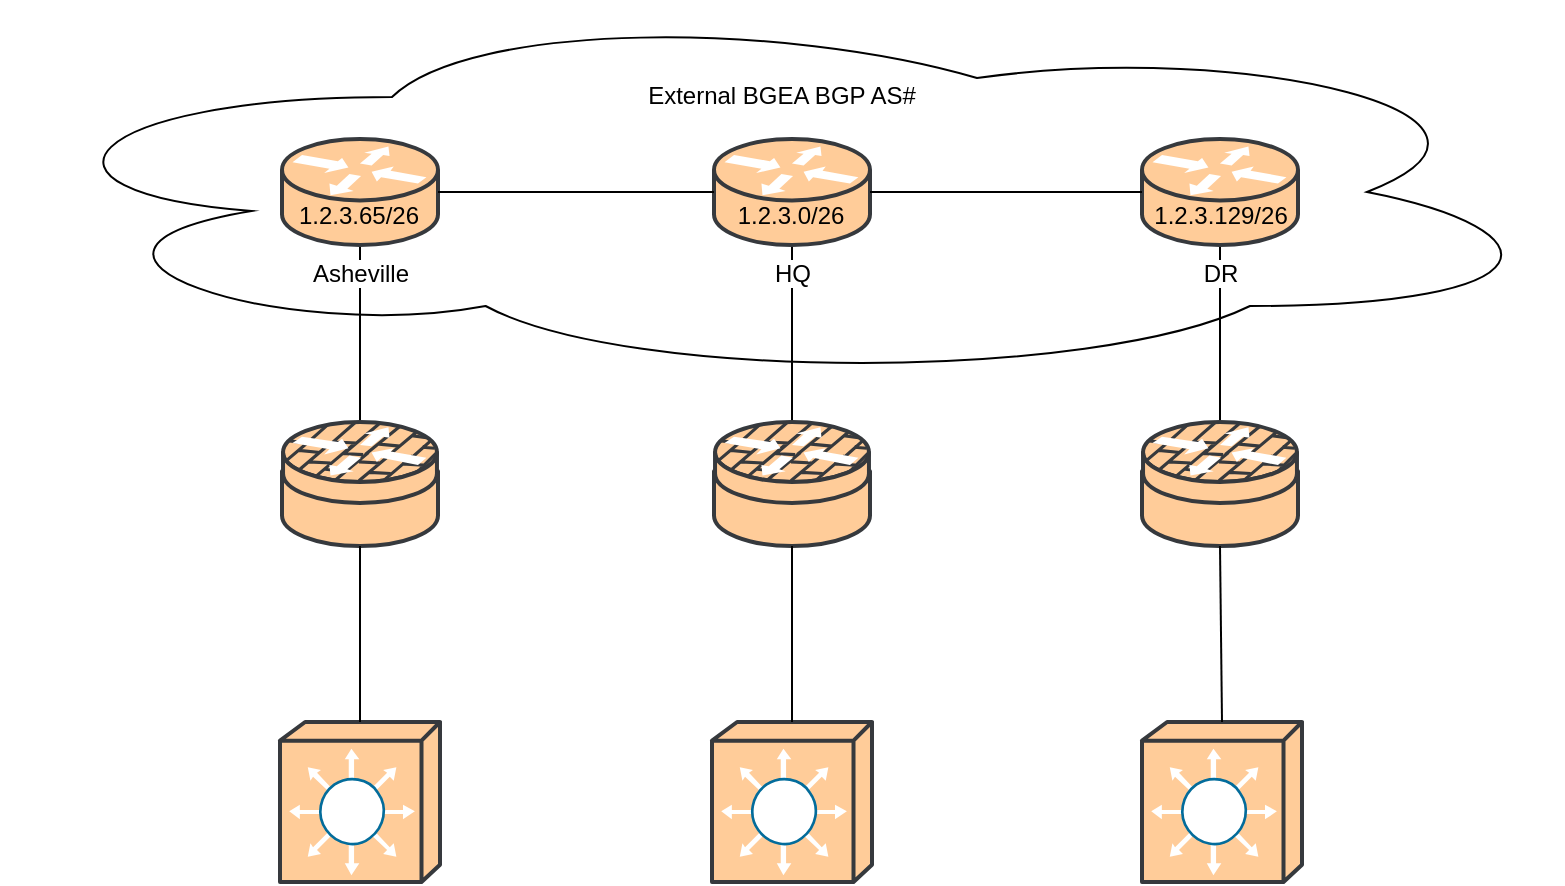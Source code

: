 <mxfile version="28.2.4">
  <diagram name="Page-1" id="4G7Jrc24bYsF_OHOj2GN">
    <mxGraphModel dx="910" dy="783" grid="1" gridSize="10" guides="1" tooltips="1" connect="1" arrows="1" fold="1" page="1" pageScale="1" pageWidth="850" pageHeight="1100" math="0" shadow="0">
      <root>
        <mxCell id="0" />
        <mxCell id="1" parent="0" />
        <mxCell id="uTEQr7bpH9WWDBuf_HfT-5" value="" style="ellipse;shape=cloud;whiteSpace=wrap;html=1;" parent="1" vertex="1">
          <mxGeometry x="35" y="190" width="780" height="190" as="geometry" />
        </mxCell>
        <mxCell id="uTEQr7bpH9WWDBuf_HfT-12" value="" style="endArrow=none;html=1;rounded=0;entryX=0.5;entryY=1;entryDx=0;entryDy=0;entryPerimeter=0;exitX=0.5;exitY=0;exitDx=0;exitDy=0;exitPerimeter=0;" parent="1" source="uTEQr7bpH9WWDBuf_HfT-15" target="uTEQr7bpH9WWDBuf_HfT-3" edge="1">
          <mxGeometry width="50" height="50" relative="1" as="geometry">
            <mxPoint x="644" y="400" as="sourcePoint" />
            <mxPoint x="643.5" y="311.5" as="targetPoint" />
          </mxGeometry>
        </mxCell>
        <mxCell id="uTEQr7bpH9WWDBuf_HfT-11" value="" style="endArrow=none;html=1;rounded=0;entryX=0.5;entryY=1;entryDx=0;entryDy=0;entryPerimeter=0;exitX=0.5;exitY=0;exitDx=0;exitDy=0;exitPerimeter=0;" parent="1" source="uTEQr7bpH9WWDBuf_HfT-13" target="uTEQr7bpH9WWDBuf_HfT-1" edge="1">
          <mxGeometry width="50" height="50" relative="1" as="geometry">
            <mxPoint x="214" y="400" as="sourcePoint" />
            <mxPoint x="213.5" y="380" as="targetPoint" />
          </mxGeometry>
        </mxCell>
        <mxCell id="uTEQr7bpH9WWDBuf_HfT-10" value="" style="endArrow=none;html=1;rounded=0;entryX=0.5;entryY=1;entryDx=0;entryDy=0;entryPerimeter=0;exitX=0.5;exitY=0;exitDx=0;exitDy=0;exitPerimeter=0;" parent="1" source="uTEQr7bpH9WWDBuf_HfT-14" target="uTEQr7bpH9WWDBuf_HfT-2" edge="1">
          <mxGeometry width="50" height="50" relative="1" as="geometry">
            <mxPoint x="430" y="400" as="sourcePoint" />
            <mxPoint x="460" y="250" as="targetPoint" />
          </mxGeometry>
        </mxCell>
        <mxCell id="uTEQr7bpH9WWDBuf_HfT-1" value="&lt;span style=&quot;background-color: light-dark(#ffffff, var(--ge-dark-color, #121212));&quot;&gt;Asheville&lt;/span&gt;" style="shape=mxgraph.cisco.routers.router;sketch=0;html=1;pointerEvents=1;dashed=0;fillColor=#ffcc99;strokeColor=#36393d;strokeWidth=2;verticalLabelPosition=bottom;verticalAlign=top;align=center;outlineConnect=0;" parent="1" vertex="1">
          <mxGeometry x="175" y="258.5" width="78" height="53" as="geometry" />
        </mxCell>
        <mxCell id="uTEQr7bpH9WWDBuf_HfT-2" value="&lt;span style=&quot;background-color: light-dark(#ffffff, var(--ge-dark-color, #121212));&quot;&gt;HQ&lt;/span&gt;" style="shape=mxgraph.cisco.routers.router;sketch=0;html=1;pointerEvents=1;dashed=0;fillColor=#ffcc99;strokeColor=#36393d;strokeWidth=2;verticalLabelPosition=bottom;verticalAlign=top;align=center;outlineConnect=0;" parent="1" vertex="1">
          <mxGeometry x="391" y="258.5" width="78" height="53" as="geometry" />
        </mxCell>
        <mxCell id="uTEQr7bpH9WWDBuf_HfT-3" value="&lt;span style=&quot;background-color: light-dark(#ffffff, var(--ge-dark-color, #121212));&quot;&gt;DR&lt;/span&gt;" style="shape=mxgraph.cisco.routers.router;sketch=0;html=1;pointerEvents=1;dashed=0;fillColor=#ffcc99;strokeColor=#36393d;strokeWidth=2;verticalLabelPosition=bottom;verticalAlign=top;align=center;outlineConnect=0;" parent="1" vertex="1">
          <mxGeometry x="605" y="258.5" width="78" height="53" as="geometry" />
        </mxCell>
        <mxCell id="uTEQr7bpH9WWDBuf_HfT-6" value="External BGEA BGP AS#&lt;div&gt;&lt;br&gt;&lt;/div&gt;" style="text;html=1;align=center;verticalAlign=middle;whiteSpace=wrap;rounded=0;" parent="1" vertex="1">
          <mxGeometry x="355" y="230" width="140" height="28.5" as="geometry" />
        </mxCell>
        <mxCell id="uTEQr7bpH9WWDBuf_HfT-8" style="edgeStyle=orthogonalEdgeStyle;rounded=0;orthogonalLoop=1;jettySize=auto;html=1;exitX=0;exitY=0.5;exitDx=0;exitDy=0;exitPerimeter=0;entryX=1;entryY=0.5;entryDx=0;entryDy=0;entryPerimeter=0;endArrow=none;endFill=0;" parent="1" source="uTEQr7bpH9WWDBuf_HfT-2" target="uTEQr7bpH9WWDBuf_HfT-1" edge="1">
          <mxGeometry relative="1" as="geometry" />
        </mxCell>
        <mxCell id="uTEQr7bpH9WWDBuf_HfT-9" style="edgeStyle=orthogonalEdgeStyle;rounded=0;orthogonalLoop=1;jettySize=auto;html=1;exitX=0;exitY=0.5;exitDx=0;exitDy=0;exitPerimeter=0;entryX=1;entryY=0.5;entryDx=0;entryDy=0;entryPerimeter=0;endArrow=none;endFill=0;" parent="1" source="uTEQr7bpH9WWDBuf_HfT-3" target="uTEQr7bpH9WWDBuf_HfT-2" edge="1">
          <mxGeometry relative="1" as="geometry">
            <mxPoint x="605" y="284.5" as="sourcePoint" />
            <mxPoint x="467" y="284.5" as="targetPoint" />
          </mxGeometry>
        </mxCell>
        <mxCell id="uTEQr7bpH9WWDBuf_HfT-13" value="" style="shape=mxgraph.cisco.security.router_firewall;sketch=0;html=1;pointerEvents=1;dashed=0;fillColor=#ffcc99;strokeColor=#36393d;strokeWidth=2;verticalLabelPosition=bottom;verticalAlign=top;align=center;outlineConnect=0;" parent="1" vertex="1">
          <mxGeometry x="175.0" y="400" width="78" height="62" as="geometry" />
        </mxCell>
        <mxCell id="uTEQr7bpH9WWDBuf_HfT-14" value="" style="shape=mxgraph.cisco.security.router_firewall;sketch=0;html=1;pointerEvents=1;dashed=0;fillColor=#ffcc99;strokeColor=#36393d;strokeWidth=2;verticalLabelPosition=bottom;verticalAlign=top;align=center;outlineConnect=0;" parent="1" vertex="1">
          <mxGeometry x="391" y="400" width="78" height="62" as="geometry" />
        </mxCell>
        <mxCell id="uTEQr7bpH9WWDBuf_HfT-15" value="" style="shape=mxgraph.cisco.security.router_firewall;sketch=0;html=1;pointerEvents=1;dashed=0;fillColor=#ffcc99;strokeColor=#36393d;strokeWidth=2;verticalLabelPosition=bottom;verticalAlign=top;align=center;outlineConnect=0;" parent="1" vertex="1">
          <mxGeometry x="605" y="400" width="78" height="62" as="geometry" />
        </mxCell>
        <mxCell id="uTEQr7bpH9WWDBuf_HfT-16" value="1.2.3.0/26" style="text;html=1;align=center;verticalAlign=middle;resizable=0;points=[];autosize=1;strokeColor=none;fillColor=none;fontColor=light-dark(#000000,#000000);" parent="1" vertex="1">
          <mxGeometry x="389" y="281.5" width="80" height="30" as="geometry" />
        </mxCell>
        <mxCell id="uTEQr7bpH9WWDBuf_HfT-18" value="1.2.3.129/26" style="text;html=1;align=center;verticalAlign=middle;resizable=0;points=[];autosize=1;strokeColor=none;fillColor=none;fontColor=light-dark(#000000,#000000);" parent="1" vertex="1">
          <mxGeometry x="599" y="281.5" width="90" height="30" as="geometry" />
        </mxCell>
        <mxCell id="uTEQr7bpH9WWDBuf_HfT-19" value="1.2.3.65/26" style="text;html=1;align=center;verticalAlign=middle;resizable=0;points=[];autosize=1;strokeColor=none;fillColor=none;fontColor=light-dark(#000000,#000000);" parent="1" vertex="1">
          <mxGeometry x="173" y="281.5" width="80" height="30" as="geometry" />
        </mxCell>
        <mxCell id="uTEQr7bpH9WWDBuf_HfT-20" value="" style="shape=mxgraph.cisco.switches.layer_3_switch;sketch=0;html=1;pointerEvents=1;dashed=0;fillColor=#ffcc99;strokeColor=#36393d;strokeWidth=2;verticalLabelPosition=bottom;verticalAlign=top;align=center;outlineConnect=0;" parent="1" vertex="1">
          <mxGeometry x="174" y="550" width="80" height="80" as="geometry" />
        </mxCell>
        <mxCell id="uTEQr7bpH9WWDBuf_HfT-21" value="" style="endArrow=none;html=1;rounded=0;entryX=0.5;entryY=1;entryDx=0;entryDy=0;entryPerimeter=0;exitX=0.5;exitY=0;exitDx=0;exitDy=0;exitPerimeter=0;" parent="1" source="uTEQr7bpH9WWDBuf_HfT-20" target="uTEQr7bpH9WWDBuf_HfT-13" edge="1">
          <mxGeometry width="50" height="50" relative="1" as="geometry">
            <mxPoint x="440" y="678" as="sourcePoint" />
            <mxPoint x="440" y="590" as="targetPoint" />
          </mxGeometry>
        </mxCell>
        <mxCell id="uTEQr7bpH9WWDBuf_HfT-22" value="" style="shape=mxgraph.cisco.switches.layer_3_switch;sketch=0;html=1;pointerEvents=1;dashed=0;fillColor=#ffcc99;strokeColor=#36393d;strokeWidth=2;verticalLabelPosition=bottom;verticalAlign=top;align=center;outlineConnect=0;" parent="1" vertex="1">
          <mxGeometry x="390" y="550" width="80" height="80" as="geometry" />
        </mxCell>
        <mxCell id="uTEQr7bpH9WWDBuf_HfT-23" value="" style="endArrow=none;html=1;rounded=0;entryX=0.5;entryY=1;entryDx=0;entryDy=0;entryPerimeter=0;exitX=0.5;exitY=0;exitDx=0;exitDy=0;exitPerimeter=0;" parent="1" source="uTEQr7bpH9WWDBuf_HfT-22" target="uTEQr7bpH9WWDBuf_HfT-14" edge="1">
          <mxGeometry width="50" height="50" relative="1" as="geometry">
            <mxPoint x="655" y="678" as="sourcePoint" />
            <mxPoint x="430" y="444" as="targetPoint" />
          </mxGeometry>
        </mxCell>
        <mxCell id="uTEQr7bpH9WWDBuf_HfT-24" value="" style="shape=mxgraph.cisco.switches.layer_3_switch;sketch=0;html=1;pointerEvents=1;dashed=0;fillColor=#ffcc99;strokeColor=#36393d;strokeWidth=2;verticalLabelPosition=bottom;verticalAlign=top;align=center;outlineConnect=0;" parent="1" vertex="1">
          <mxGeometry x="605" y="550" width="80" height="80" as="geometry" />
        </mxCell>
        <mxCell id="uTEQr7bpH9WWDBuf_HfT-25" value="" style="endArrow=none;html=1;rounded=0;exitX=0.5;exitY=0;exitDx=0;exitDy=0;exitPerimeter=0;entryX=0.5;entryY=1;entryDx=0;entryDy=0;entryPerimeter=0;" parent="1" source="uTEQr7bpH9WWDBuf_HfT-24" target="uTEQr7bpH9WWDBuf_HfT-15" edge="1">
          <mxGeometry width="50" height="50" relative="1" as="geometry">
            <mxPoint x="871" y="682" as="sourcePoint" />
            <mxPoint x="710" y="490" as="targetPoint" />
          </mxGeometry>
        </mxCell>
      </root>
    </mxGraphModel>
  </diagram>
</mxfile>
